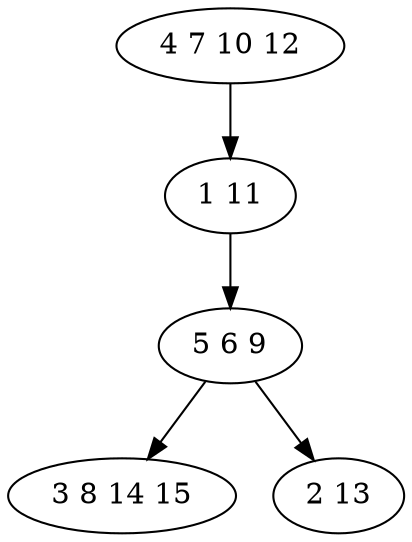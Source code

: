 digraph true_tree {
	"0" -> "1"
	"1" -> "2"
	"2" -> "3"
	"2" -> "4"
	"0" [label="4 7 10 12"];
	"1" [label="1 11"];
	"2" [label="5 6 9"];
	"3" [label="3 8 14 15"];
	"4" [label="2 13"];
}
